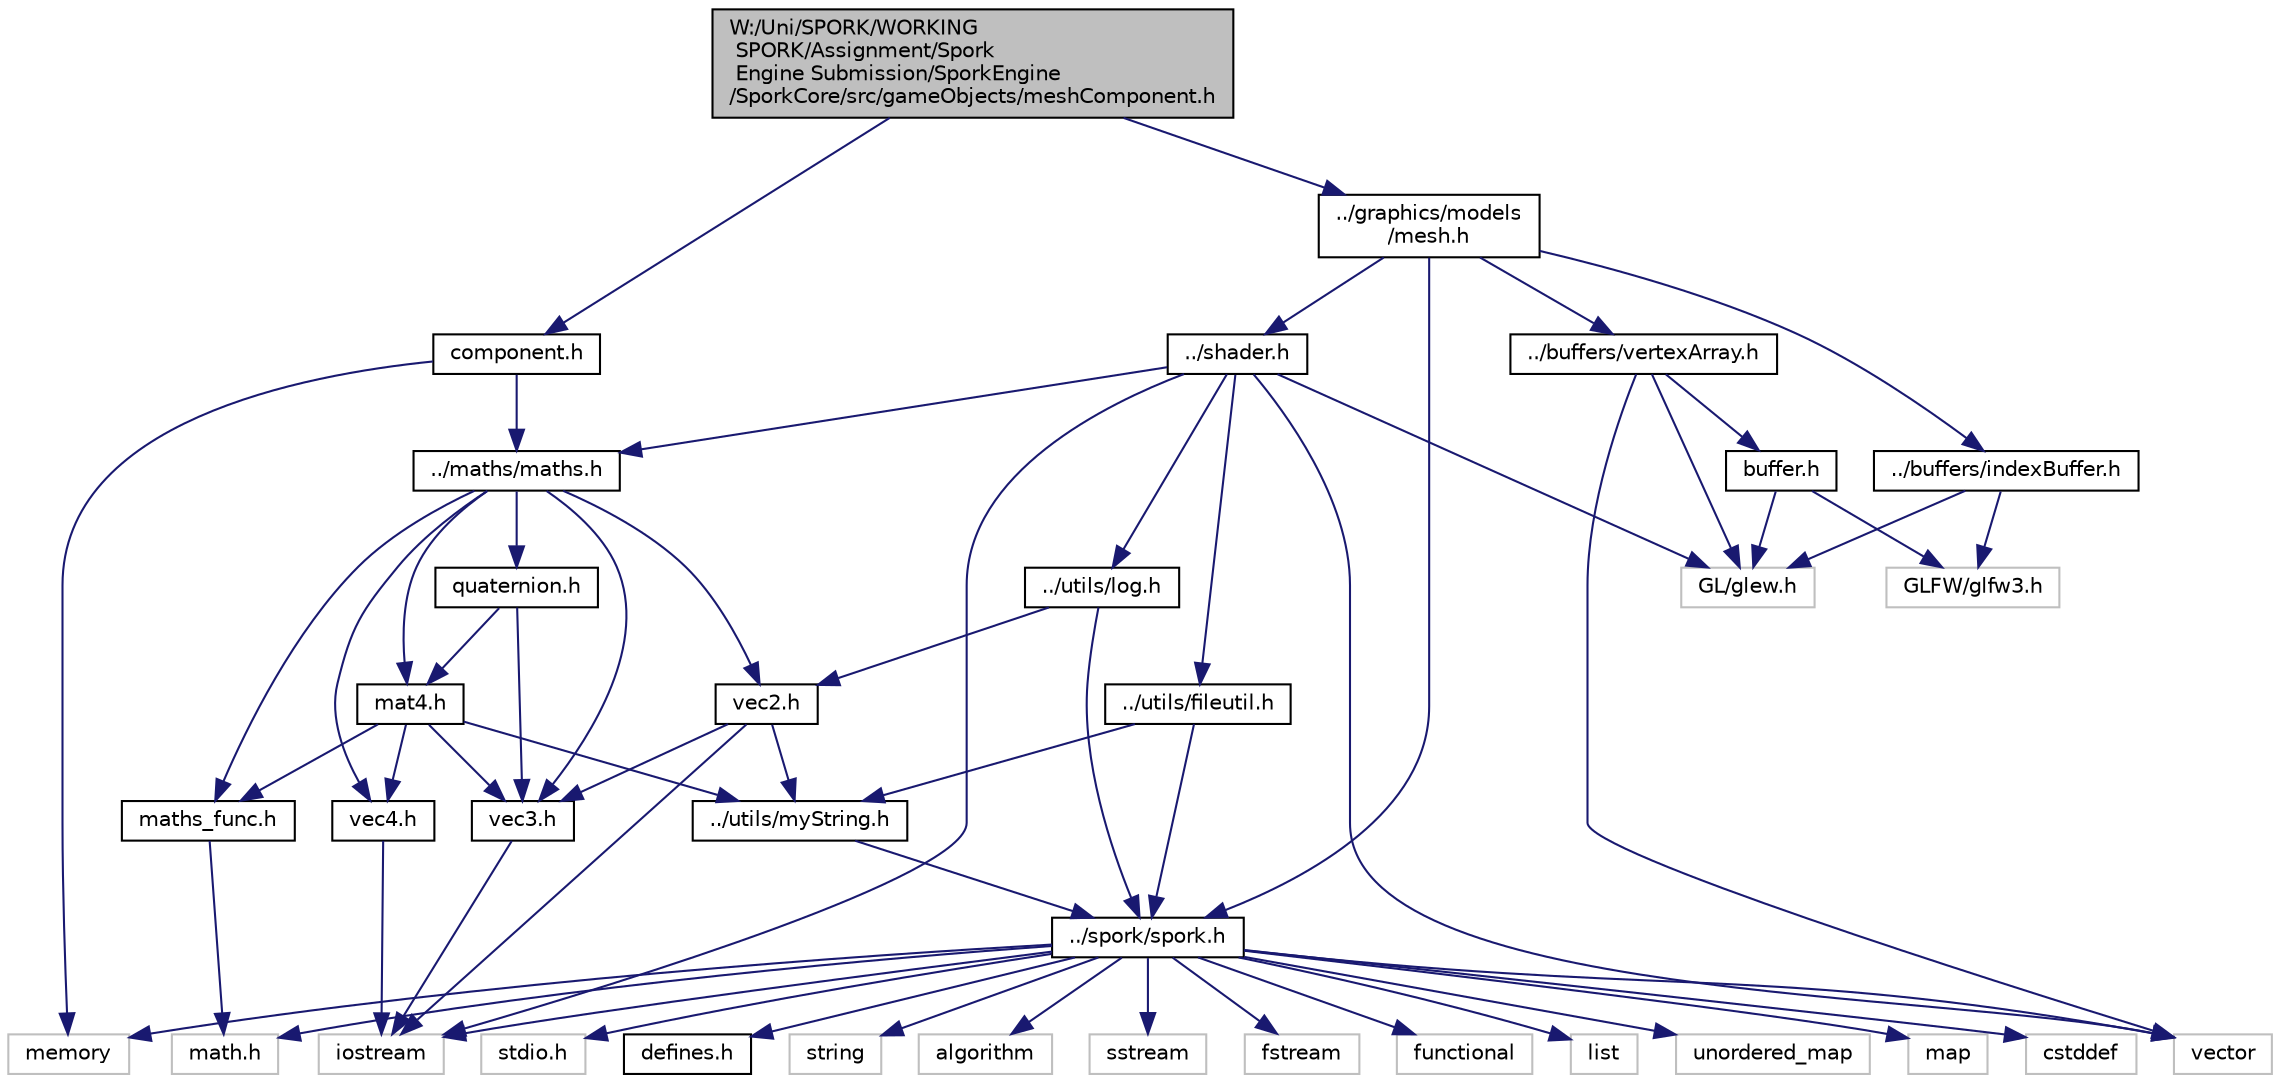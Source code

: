 digraph "W:/Uni/SPORK/WORKING SPORK/Assignment/Spork Engine Submission/SporkEngine/SporkCore/src/gameObjects/meshComponent.h"
{
  edge [fontname="Helvetica",fontsize="10",labelfontname="Helvetica",labelfontsize="10"];
  node [fontname="Helvetica",fontsize="10",shape=record];
  Node0 [label="W:/Uni/SPORK/WORKING\l SPORK/Assignment/Spork\l Engine Submission/SporkEngine\l/SporkCore/src/gameObjects/meshComponent.h",height=0.2,width=0.4,color="black", fillcolor="grey75", style="filled", fontcolor="black"];
  Node0 -> Node1 [color="midnightblue",fontsize="10",style="solid"];
  Node1 [label="component.h",height=0.2,width=0.4,color="black", fillcolor="white", style="filled",URL="$component_8h.html"];
  Node1 -> Node2 [color="midnightblue",fontsize="10",style="solid"];
  Node2 [label="memory",height=0.2,width=0.4,color="grey75", fillcolor="white", style="filled"];
  Node1 -> Node3 [color="midnightblue",fontsize="10",style="solid"];
  Node3 [label="../maths/maths.h",height=0.2,width=0.4,color="black", fillcolor="white", style="filled",URL="$maths_8h.html"];
  Node3 -> Node4 [color="midnightblue",fontsize="10",style="solid"];
  Node4 [label="maths_func.h",height=0.2,width=0.4,color="black", fillcolor="white", style="filled",URL="$maths__func_8h.html"];
  Node4 -> Node5 [color="midnightblue",fontsize="10",style="solid"];
  Node5 [label="math.h",height=0.2,width=0.4,color="grey75", fillcolor="white", style="filled"];
  Node3 -> Node6 [color="midnightblue",fontsize="10",style="solid"];
  Node6 [label="vec2.h",height=0.2,width=0.4,color="black", fillcolor="white", style="filled",URL="$vec2_8h.html"];
  Node6 -> Node7 [color="midnightblue",fontsize="10",style="solid"];
  Node7 [label="iostream",height=0.2,width=0.4,color="grey75", fillcolor="white", style="filled"];
  Node6 -> Node8 [color="midnightblue",fontsize="10",style="solid"];
  Node8 [label="vec3.h",height=0.2,width=0.4,color="black", fillcolor="white", style="filled",URL="$vec3_8h.html"];
  Node8 -> Node7 [color="midnightblue",fontsize="10",style="solid"];
  Node6 -> Node9 [color="midnightblue",fontsize="10",style="solid"];
  Node9 [label="../utils/myString.h",height=0.2,width=0.4,color="black", fillcolor="white", style="filled",URL="$my_string_8h.html"];
  Node9 -> Node10 [color="midnightblue",fontsize="10",style="solid"];
  Node10 [label="../spork/spork.h",height=0.2,width=0.4,color="black", fillcolor="white", style="filled",URL="$spork_8h.html"];
  Node10 -> Node11 [color="midnightblue",fontsize="10",style="solid"];
  Node11 [label="string",height=0.2,width=0.4,color="grey75", fillcolor="white", style="filled"];
  Node10 -> Node12 [color="midnightblue",fontsize="10",style="solid"];
  Node12 [label="algorithm",height=0.2,width=0.4,color="grey75", fillcolor="white", style="filled"];
  Node10 -> Node7 [color="midnightblue",fontsize="10",style="solid"];
  Node10 -> Node13 [color="midnightblue",fontsize="10",style="solid"];
  Node13 [label="sstream",height=0.2,width=0.4,color="grey75", fillcolor="white", style="filled"];
  Node10 -> Node14 [color="midnightblue",fontsize="10",style="solid"];
  Node14 [label="fstream",height=0.2,width=0.4,color="grey75", fillcolor="white", style="filled"];
  Node10 -> Node15 [color="midnightblue",fontsize="10",style="solid"];
  Node15 [label="functional",height=0.2,width=0.4,color="grey75", fillcolor="white", style="filled"];
  Node10 -> Node16 [color="midnightblue",fontsize="10",style="solid"];
  Node16 [label="vector",height=0.2,width=0.4,color="grey75", fillcolor="white", style="filled"];
  Node10 -> Node2 [color="midnightblue",fontsize="10",style="solid"];
  Node10 -> Node17 [color="midnightblue",fontsize="10",style="solid"];
  Node17 [label="list",height=0.2,width=0.4,color="grey75", fillcolor="white", style="filled"];
  Node10 -> Node18 [color="midnightblue",fontsize="10",style="solid"];
  Node18 [label="unordered_map",height=0.2,width=0.4,color="grey75", fillcolor="white", style="filled"];
  Node10 -> Node19 [color="midnightblue",fontsize="10",style="solid"];
  Node19 [label="map",height=0.2,width=0.4,color="grey75", fillcolor="white", style="filled"];
  Node10 -> Node20 [color="midnightblue",fontsize="10",style="solid"];
  Node20 [label="cstddef",height=0.2,width=0.4,color="grey75", fillcolor="white", style="filled"];
  Node10 -> Node21 [color="midnightblue",fontsize="10",style="solid"];
  Node21 [label="stdio.h",height=0.2,width=0.4,color="grey75", fillcolor="white", style="filled"];
  Node10 -> Node5 [color="midnightblue",fontsize="10",style="solid"];
  Node10 -> Node22 [color="midnightblue",fontsize="10",style="solid"];
  Node22 [label="defines.h",height=0.2,width=0.4,color="black", fillcolor="white", style="filled",URL="$defines_8h.html"];
  Node3 -> Node8 [color="midnightblue",fontsize="10",style="solid"];
  Node3 -> Node23 [color="midnightblue",fontsize="10",style="solid"];
  Node23 [label="vec4.h",height=0.2,width=0.4,color="black", fillcolor="white", style="filled",URL="$vec4_8h.html"];
  Node23 -> Node7 [color="midnightblue",fontsize="10",style="solid"];
  Node3 -> Node24 [color="midnightblue",fontsize="10",style="solid"];
  Node24 [label="mat4.h",height=0.2,width=0.4,color="black", fillcolor="white", style="filled",URL="$mat4_8h.html"];
  Node24 -> Node9 [color="midnightblue",fontsize="10",style="solid"];
  Node24 -> Node4 [color="midnightblue",fontsize="10",style="solid"];
  Node24 -> Node8 [color="midnightblue",fontsize="10",style="solid"];
  Node24 -> Node23 [color="midnightblue",fontsize="10",style="solid"];
  Node3 -> Node25 [color="midnightblue",fontsize="10",style="solid"];
  Node25 [label="quaternion.h",height=0.2,width=0.4,color="black", fillcolor="white", style="filled",URL="$quaternion_8h.html"];
  Node25 -> Node8 [color="midnightblue",fontsize="10",style="solid"];
  Node25 -> Node24 [color="midnightblue",fontsize="10",style="solid"];
  Node0 -> Node26 [color="midnightblue",fontsize="10",style="solid"];
  Node26 [label="../graphics/models\l/mesh.h",height=0.2,width=0.4,color="black", fillcolor="white", style="filled",URL="$mesh_8h.html"];
  Node26 -> Node10 [color="midnightblue",fontsize="10",style="solid"];
  Node26 -> Node27 [color="midnightblue",fontsize="10",style="solid"];
  Node27 [label="../buffers/vertexArray.h",height=0.2,width=0.4,color="black", fillcolor="white", style="filled",URL="$vertex_array_8h.html"];
  Node27 -> Node28 [color="midnightblue",fontsize="10",style="solid"];
  Node28 [label="GL/glew.h",height=0.2,width=0.4,color="grey75", fillcolor="white", style="filled"];
  Node27 -> Node29 [color="midnightblue",fontsize="10",style="solid"];
  Node29 [label="buffer.h",height=0.2,width=0.4,color="black", fillcolor="white", style="filled",URL="$buffer_8h.html"];
  Node29 -> Node28 [color="midnightblue",fontsize="10",style="solid"];
  Node29 -> Node30 [color="midnightblue",fontsize="10",style="solid"];
  Node30 [label="GLFW/glfw3.h",height=0.2,width=0.4,color="grey75", fillcolor="white", style="filled"];
  Node27 -> Node16 [color="midnightblue",fontsize="10",style="solid"];
  Node26 -> Node31 [color="midnightblue",fontsize="10",style="solid"];
  Node31 [label="../buffers/indexBuffer.h",height=0.2,width=0.4,color="black", fillcolor="white", style="filled",URL="$index_buffer_8h.html"];
  Node31 -> Node28 [color="midnightblue",fontsize="10",style="solid"];
  Node31 -> Node30 [color="midnightblue",fontsize="10",style="solid"];
  Node26 -> Node32 [color="midnightblue",fontsize="10",style="solid"];
  Node32 [label="../shader.h",height=0.2,width=0.4,color="black", fillcolor="white", style="filled",URL="$shader_8h.html"];
  Node32 -> Node28 [color="midnightblue",fontsize="10",style="solid"];
  Node32 -> Node16 [color="midnightblue",fontsize="10",style="solid"];
  Node32 -> Node7 [color="midnightblue",fontsize="10",style="solid"];
  Node32 -> Node33 [color="midnightblue",fontsize="10",style="solid"];
  Node33 [label="../utils/log.h",height=0.2,width=0.4,color="black", fillcolor="white", style="filled",URL="$log_8h.html"];
  Node33 -> Node10 [color="midnightblue",fontsize="10",style="solid"];
  Node33 -> Node6 [color="midnightblue",fontsize="10",style="solid"];
  Node32 -> Node34 [color="midnightblue",fontsize="10",style="solid"];
  Node34 [label="../utils/fileutil.h",height=0.2,width=0.4,color="black", fillcolor="white", style="filled",URL="$fileutil_8h.html"];
  Node34 -> Node10 [color="midnightblue",fontsize="10",style="solid"];
  Node34 -> Node9 [color="midnightblue",fontsize="10",style="solid"];
  Node32 -> Node3 [color="midnightblue",fontsize="10",style="solid"];
}
